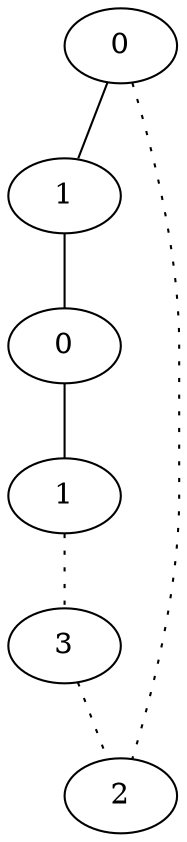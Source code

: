 graph {
a0[label=0];
a1[label=1];
a2[label=0];
a3[label=1];
a4[label=3];
a5[label=2];
a0 -- a1;
a0 -- a5 [style=dotted];
a1 -- a2;
a2 -- a3;
a3 -- a4 [style=dotted];
a4 -- a5 [style=dotted];
}
